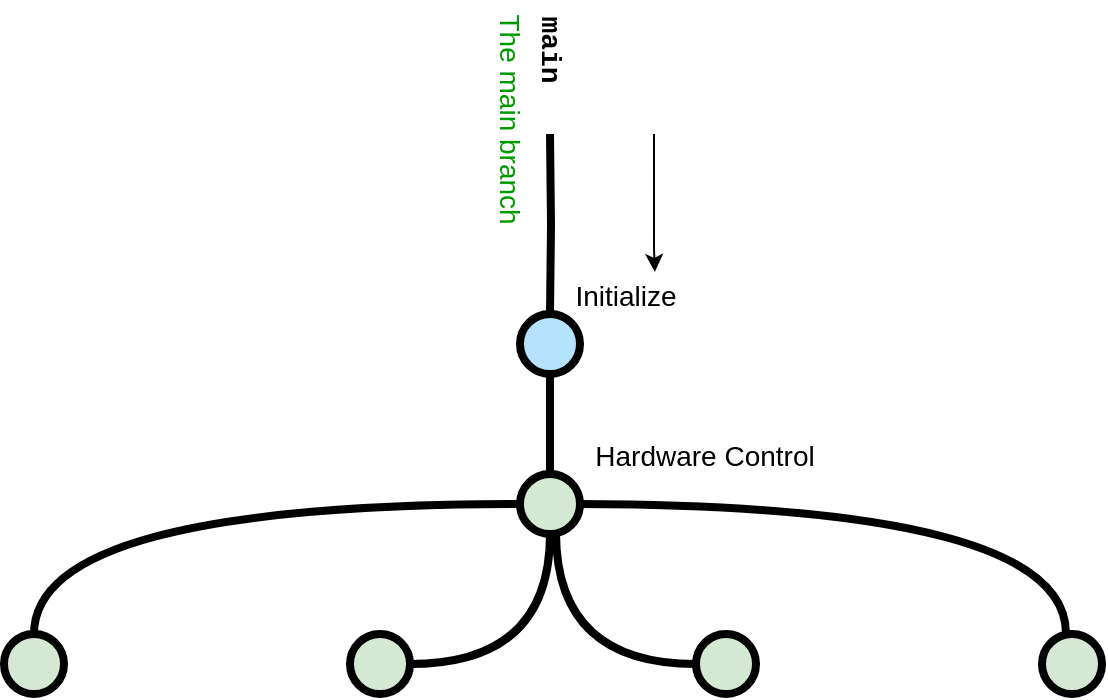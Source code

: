 <mxfile version="21.6.6" type="github">
  <diagram id="yPxyJZ8AM_hMuL3Unpa9" name="complex gitflow">
    <mxGraphModel dx="819" dy="1289" grid="1" gridSize="10" guides="1" tooltips="1" connect="1" arrows="1" fold="1" page="1" pageScale="1" pageWidth="1100" pageHeight="850" math="0" shadow="0">
      <root>
        <mxCell id="0" />
        <mxCell id="1" parent="0" />
        <mxCell id="uWUnNED6HEl2aK5fdaIb-103" value="Initialize" style="text;html=1;strokeColor=none;fillColor=none;align=center;verticalAlign=middle;whiteSpace=wrap;overflow=hidden;fontSize=14;rotation=0;" parent="1" vertex="1">
          <mxGeometry x="690" y="-600" width="70" height="20" as="geometry" />
        </mxCell>
        <mxCell id="baq_1LEB1Bd891E-qvRd-64" value="Hardware Control" style="text;html=1;strokeColor=none;fillColor=none;align=center;verticalAlign=middle;whiteSpace=wrap;overflow=hidden;fontSize=14;rotation=0;" vertex="1" parent="1">
          <mxGeometry x="702" y="-520" width="125" height="20" as="geometry" />
        </mxCell>
        <mxCell id="uWUnNED6HEl2aK5fdaIb-10" value="" style="verticalLabelPosition=bottom;verticalAlign=top;html=1;strokeWidth=4;shape=mxgraph.flowchart.on-page_reference;plain-blue;gradientColor=none;fillColor=#B5E3Fe;strokeColor=#000000;rotation=90;" parent="1" vertex="1">
          <mxGeometry x="672" y="-580" width="30" height="30" as="geometry" />
        </mxCell>
        <mxCell id="uWUnNED6HEl2aK5fdaIb-12" value="" style="edgeStyle=orthogonalEdgeStyle;rounded=0;html=1;jettySize=auto;orthogonalLoop=1;strokeWidth=4;endArrow=none;endFill=0;" parent="1" target="uWUnNED6HEl2aK5fdaIb-10" edge="1">
          <mxGeometry x="529" y="-545" as="geometry">
            <mxPoint x="687" y="-670" as="sourcePoint" />
          </mxGeometry>
        </mxCell>
        <mxCell id="uWUnNED6HEl2aK5fdaIb-13" value="main" style="text;html=1;strokeColor=none;fillColor=none;align=center;verticalAlign=middle;whiteSpace=wrap;overflow=hidden;fontSize=14;fontStyle=1;fontFamily=Courier New;rotation=90;" parent="1" vertex="1">
          <mxGeometry x="662" y="-733" width="50" height="42" as="geometry" />
        </mxCell>
        <mxCell id="uWUnNED6HEl2aK5fdaIb-17" value="" style="verticalLabelPosition=bottom;verticalAlign=top;html=1;strokeWidth=4;shape=mxgraph.flowchart.on-page_reference;plain-purple;gradientColor=none;strokeColor=#000000;fillColor=#D5E8D4;rotation=90;" parent="1" vertex="1">
          <mxGeometry x="587" y="-420" width="30" height="30" as="geometry" />
        </mxCell>
        <mxCell id="uWUnNED6HEl2aK5fdaIb-75" style="edgeStyle=orthogonalEdgeStyle;rounded=0;orthogonalLoop=1;jettySize=auto;html=1;entryX=1;entryY=0.5;entryDx=0;entryDy=0;entryPerimeter=0;endArrow=none;endFill=0;strokeWidth=4;curved=1;exitX=0.5;exitY=0;exitDx=0;exitDy=0;exitPerimeter=0;" parent="1" source="uWUnNED6HEl2aK5fdaIb-17" target="baq_1LEB1Bd891E-qvRd-63" edge="1">
          <mxGeometry relative="1" as="geometry">
            <mxPoint x="684" y="-525" as="sourcePoint" />
            <mxPoint x="621.51" y="-425" as="targetPoint" />
          </mxGeometry>
        </mxCell>
        <mxCell id="uWUnNED6HEl2aK5fdaIb-90" value="The main branch&lt;br&gt;" style="text;html=1;strokeColor=none;fillColor=none;align=left;verticalAlign=middle;whiteSpace=wrap;overflow=hidden;fontSize=14;fontStyle=0;fontColor=#009900;rotation=90;" parent="1" vertex="1">
          <mxGeometry x="595" y="-668" width="146.75" height="20" as="geometry" />
        </mxCell>
        <mxCell id="fSnZ5vnYTslC5NarKmr_-9" value="" style="edgeStyle=orthogonalEdgeStyle;rounded=0;orthogonalLoop=1;jettySize=auto;html=1;fontSize=12;fontColor=#000000;entryX=0.706;entryY=-0.051;entryDx=0;entryDy=0;entryPerimeter=0;" parent="1" target="uWUnNED6HEl2aK5fdaIb-103" edge="1">
          <mxGeometry relative="1" as="geometry">
            <mxPoint x="740.739" y="-600" as="targetPoint" />
            <Array as="points">
              <mxPoint x="739" y="-613" />
              <mxPoint x="739" y="-613" />
            </Array>
            <mxPoint x="738.99" y="-670" as="sourcePoint" />
          </mxGeometry>
        </mxCell>
        <mxCell id="uWUnNED6HEl2aK5fdaIb-8" value="" style="edgeStyle=orthogonalEdgeStyle;rounded=0;html=1;jettySize=auto;orthogonalLoop=1;plain-blue;endArrow=none;endFill=0;strokeWidth=4;strokeColor=#000000;entryX=0;entryY=0.5;entryDx=0;entryDy=0;entryPerimeter=0;" parent="1" source="uWUnNED6HEl2aK5fdaIb-10" target="baq_1LEB1Bd891E-qvRd-63" edge="1">
          <mxGeometry x="529" y="-445" as="geometry">
            <mxPoint x="687" y="-368" as="targetPoint" />
          </mxGeometry>
        </mxCell>
        <mxCell id="baq_1LEB1Bd891E-qvRd-63" value="" style="verticalLabelPosition=bottom;verticalAlign=top;html=1;strokeWidth=4;shape=mxgraph.flowchart.on-page_reference;plain-purple;gradientColor=none;strokeColor=#000000;fillColor=#D5E8D4;rotation=90;" vertex="1" parent="1">
          <mxGeometry x="672" y="-500" width="30" height="30" as="geometry" />
        </mxCell>
        <mxCell id="baq_1LEB1Bd891E-qvRd-66" value="" style="verticalLabelPosition=bottom;verticalAlign=top;html=1;strokeWidth=4;shape=mxgraph.flowchart.on-page_reference;plain-purple;gradientColor=none;strokeColor=#000000;fillColor=#D5E8D4;rotation=90;" vertex="1" parent="1">
          <mxGeometry x="760" y="-420" width="30" height="30" as="geometry" />
        </mxCell>
        <mxCell id="baq_1LEB1Bd891E-qvRd-67" style="edgeStyle=orthogonalEdgeStyle;rounded=0;orthogonalLoop=1;jettySize=auto;html=1;entryX=1;entryY=0.5;entryDx=0;entryDy=0;entryPerimeter=0;endArrow=none;endFill=0;strokeWidth=4;curved=1;exitX=0.5;exitY=1;exitDx=0;exitDy=0;exitPerimeter=0;" edge="1" parent="1" source="baq_1LEB1Bd891E-qvRd-66">
          <mxGeometry relative="1" as="geometry">
            <mxPoint x="760.0" y="-405" as="sourcePoint" />
            <mxPoint x="690.0" y="-470" as="targetPoint" />
          </mxGeometry>
        </mxCell>
        <mxCell id="baq_1LEB1Bd891E-qvRd-69" value="" style="verticalLabelPosition=bottom;verticalAlign=top;html=1;strokeWidth=4;shape=mxgraph.flowchart.on-page_reference;plain-purple;gradientColor=none;strokeColor=#000000;fillColor=#D5E8D4;rotation=90;" vertex="1" parent="1">
          <mxGeometry x="933" y="-420" width="30" height="30" as="geometry" />
        </mxCell>
        <mxCell id="baq_1LEB1Bd891E-qvRd-70" value="" style="verticalLabelPosition=bottom;verticalAlign=top;html=1;strokeWidth=4;shape=mxgraph.flowchart.on-page_reference;plain-purple;gradientColor=none;strokeColor=#000000;fillColor=#D5E8D4;rotation=90;" vertex="1" parent="1">
          <mxGeometry x="414" y="-420" width="30" height="30" as="geometry" />
        </mxCell>
        <mxCell id="baq_1LEB1Bd891E-qvRd-72" style="edgeStyle=orthogonalEdgeStyle;rounded=0;orthogonalLoop=1;jettySize=auto;html=1;entryX=0.5;entryY=1;entryDx=0;entryDy=0;entryPerimeter=0;endArrow=none;endFill=0;strokeWidth=4;curved=1;exitX=0;exitY=0.5;exitDx=0;exitDy=0;exitPerimeter=0;" edge="1" parent="1" source="baq_1LEB1Bd891E-qvRd-70" target="baq_1LEB1Bd891E-qvRd-63">
          <mxGeometry relative="1" as="geometry">
            <mxPoint x="490" y="-426" as="sourcePoint" />
            <mxPoint x="560" y="-491" as="targetPoint" />
          </mxGeometry>
        </mxCell>
        <mxCell id="baq_1LEB1Bd891E-qvRd-73" style="edgeStyle=orthogonalEdgeStyle;rounded=0;orthogonalLoop=1;jettySize=auto;html=1;entryX=0.5;entryY=1;entryDx=0;entryDy=0;entryPerimeter=0;endArrow=none;endFill=0;strokeWidth=4;curved=1;exitX=0;exitY=0.5;exitDx=0;exitDy=0;exitPerimeter=0;" edge="1" parent="1">
          <mxGeometry relative="1" as="geometry">
            <mxPoint x="701.997" y="-484.997" as="sourcePoint" />
            <mxPoint x="944.997" y="-419.997" as="targetPoint" />
          </mxGeometry>
        </mxCell>
      </root>
    </mxGraphModel>
  </diagram>
</mxfile>
